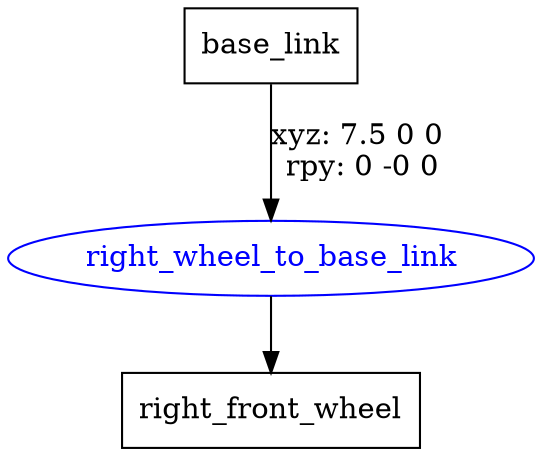 digraph G {
node [shape=box];
"base_link" [label="base_link"];
"right_front_wheel" [label="right_front_wheel"];
node [shape=ellipse, color=blue, fontcolor=blue];
"base_link" -> "right_wheel_to_base_link" [label="xyz: 7.5 0 0 \nrpy: 0 -0 0"]
"right_wheel_to_base_link" -> "right_front_wheel"
}

